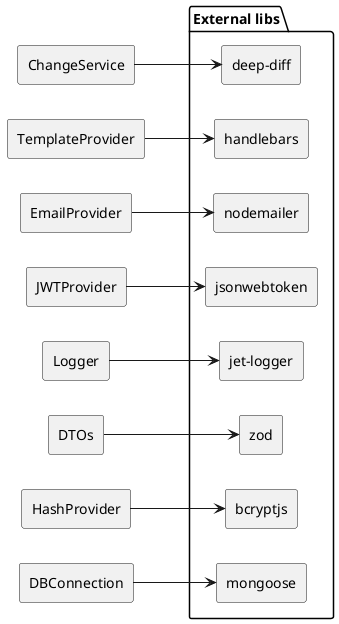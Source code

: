 @startuml external-libs
skinparam componentStyle rectangle

left to right direction

package "External libs" {
    [mongoose]
    [bcryptjs]
    [deep-diff]
    [handlebars]
    [jet-logger]
    [jsonwebtoken]
    [nodemailer]
    [zod]
}

[ChangeService] --> [deep-diff]
[TemplateProvider] --> [handlebars]
[EmailProvider] --> [nodemailer]
[JWTProvider] --> [jsonwebtoken]
[Logger] --> [jet-logger]
[DTOs] --> [zod]
[HashProvider] --> [bcryptjs]
[DBConnection] --> [mongoose]

@enduml
